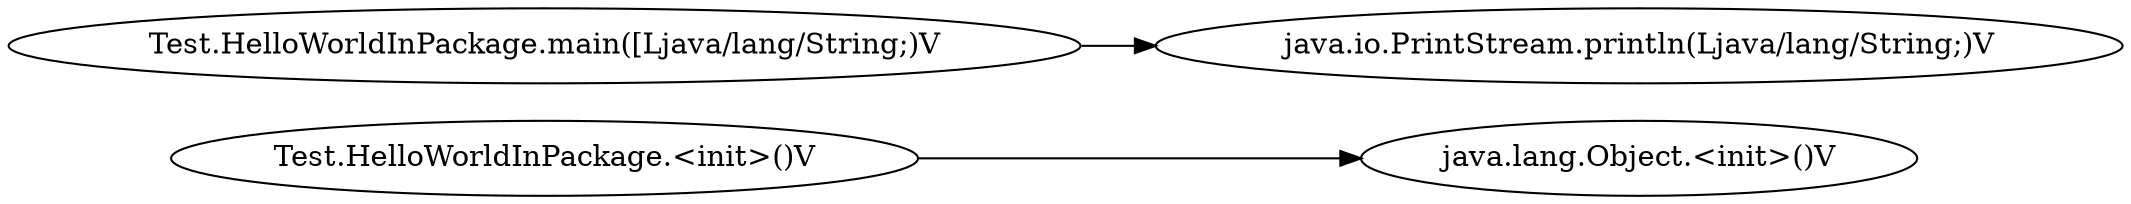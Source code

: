 digraph graphname {
rankdir="LR";
117 [label="Test.HelloWorldInPackage.<init>()V"]
118 [label="java.lang.Object.<init>()V"]
120 [label="Test.HelloWorldInPackage.main([Ljava/lang/String;)V"]
130 [label="java.io.PrintStream.println(Ljava/lang/String;)V"]
117 -> 118
120 -> 130
}
